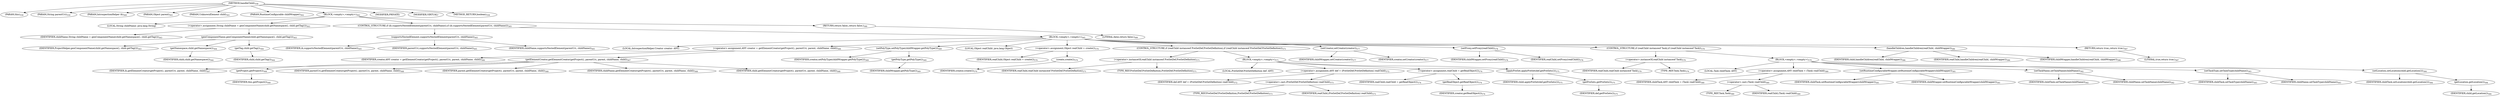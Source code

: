 digraph "handleChild" {  
"973" [label = <(METHOD,handleChild)<SUB>558</SUB>> ]
"48" [label = <(PARAM,this)<SUB>558</SUB>> ]
"974" [label = <(PARAM,String parentUri)<SUB>559</SUB>> ]
"975" [label = <(PARAM,IntrospectionHelper ih)<SUB>560</SUB>> ]
"976" [label = <(PARAM,Object parent)<SUB>561</SUB>> ]
"977" [label = <(PARAM,UnknownElement child)<SUB>561</SUB>> ]
"978" [label = <(PARAM,RuntimeConfigurable childWrapper)<SUB>562</SUB>> ]
"979" [label = <(BLOCK,&lt;empty&gt;,&lt;empty&gt;)<SUB>562</SUB>> ]
"980" [label = <(LOCAL,String childName: java.lang.String)> ]
"981" [label = <(&lt;operator&gt;.assignment,String childName = genComponentName(child.getNamespace(), child.getTag()))<SUB>563</SUB>> ]
"982" [label = <(IDENTIFIER,childName,String childName = genComponentName(child.getNamespace(), child.getTag()))<SUB>563</SUB>> ]
"983" [label = <(genComponentName,genComponentName(child.getNamespace(), child.getTag()))<SUB>563</SUB>> ]
"984" [label = <(IDENTIFIER,ProjectHelper,genComponentName(child.getNamespace(), child.getTag()))<SUB>563</SUB>> ]
"985" [label = <(getNamespace,child.getNamespace())<SUB>564</SUB>> ]
"986" [label = <(IDENTIFIER,child,child.getNamespace())<SUB>564</SUB>> ]
"987" [label = <(getTag,child.getTag())<SUB>564</SUB>> ]
"988" [label = <(IDENTIFIER,child,child.getTag())<SUB>564</SUB>> ]
"989" [label = <(CONTROL_STRUCTURE,if (ih.supportsNestedElement(parentUri, childName)),if (ih.supportsNestedElement(parentUri, childName)))<SUB>565</SUB>> ]
"990" [label = <(supportsNestedElement,supportsNestedElement(parentUri, childName))<SUB>565</SUB>> ]
"991" [label = <(IDENTIFIER,ih,supportsNestedElement(parentUri, childName))<SUB>565</SUB>> ]
"992" [label = <(IDENTIFIER,parentUri,supportsNestedElement(parentUri, childName))<SUB>565</SUB>> ]
"993" [label = <(IDENTIFIER,childName,supportsNestedElement(parentUri, childName))<SUB>565</SUB>> ]
"994" [label = <(BLOCK,&lt;empty&gt;,&lt;empty&gt;)<SUB>565</SUB>> ]
"995" [label = <(LOCAL,IntrospectionHelper.Creator creator: ANY)> ]
"996" [label = <(&lt;operator&gt;.assignment,ANY creator = getElementCreator(getProject(), parentUri, parent, childName, child))<SUB>566</SUB>> ]
"997" [label = <(IDENTIFIER,creator,ANY creator = getElementCreator(getProject(), parentUri, parent, childName, child))<SUB>566</SUB>> ]
"998" [label = <(getElementCreator,getElementCreator(getProject(), parentUri, parent, childName, child))<SUB>567</SUB>> ]
"999" [label = <(IDENTIFIER,ih,getElementCreator(getProject(), parentUri, parent, childName, child))<SUB>567</SUB>> ]
"1000" [label = <(getProject,getProject())<SUB>568</SUB>> ]
"47" [label = <(IDENTIFIER,this,getProject())<SUB>568</SUB>> ]
"1001" [label = <(IDENTIFIER,parentUri,getElementCreator(getProject(), parentUri, parent, childName, child))<SUB>568</SUB>> ]
"1002" [label = <(IDENTIFIER,parent,getElementCreator(getProject(), parentUri, parent, childName, child))<SUB>568</SUB>> ]
"1003" [label = <(IDENTIFIER,childName,getElementCreator(getProject(), parentUri, parent, childName, child))<SUB>568</SUB>> ]
"1004" [label = <(IDENTIFIER,child,getElementCreator(getProject(), parentUri, parent, childName, child))<SUB>568</SUB>> ]
"1005" [label = <(setPolyType,setPolyType(childWrapper.getPolyType()))<SUB>569</SUB>> ]
"1006" [label = <(IDENTIFIER,creator,setPolyType(childWrapper.getPolyType()))<SUB>569</SUB>> ]
"1007" [label = <(getPolyType,getPolyType())<SUB>569</SUB>> ]
"1008" [label = <(IDENTIFIER,childWrapper,getPolyType())<SUB>569</SUB>> ]
"1009" [label = <(LOCAL,Object realChild: java.lang.Object)> ]
"1010" [label = <(&lt;operator&gt;.assignment,Object realChild = create())<SUB>570</SUB>> ]
"1011" [label = <(IDENTIFIER,realChild,Object realChild = create())<SUB>570</SUB>> ]
"1012" [label = <(create,create())<SUB>570</SUB>> ]
"1013" [label = <(IDENTIFIER,creator,create())<SUB>570</SUB>> ]
"1014" [label = <(CONTROL_STRUCTURE,if (realChild instanceof PreSetDef.PreSetDefinition),if (realChild instanceof PreSetDef.PreSetDefinition))<SUB>571</SUB>> ]
"1015" [label = <(&lt;operator&gt;.instanceOf,realChild instanceof PreSetDef.PreSetDefinition)<SUB>571</SUB>> ]
"1016" [label = <(IDENTIFIER,realChild,realChild instanceof PreSetDef.PreSetDefinition)<SUB>571</SUB>> ]
"1017" [label = <(TYPE_REF,PreSetDef.PreSetDefinition,PreSetDef.PreSetDefinition)<SUB>571</SUB>> ]
"1018" [label = <(BLOCK,&lt;empty&gt;,&lt;empty&gt;)<SUB>571</SUB>> ]
"1019" [label = <(LOCAL,PreSetDef.PreSetDefinition def: ANY)> ]
"1020" [label = <(&lt;operator&gt;.assignment,ANY def = (PreSetDef.PreSetDefinition) realChild)<SUB>572</SUB>> ]
"1021" [label = <(IDENTIFIER,def,ANY def = (PreSetDef.PreSetDefinition) realChild)<SUB>572</SUB>> ]
"1022" [label = <(&lt;operator&gt;.cast,(PreSetDef.PreSetDefinition) realChild)<SUB>573</SUB>> ]
"1023" [label = <(TYPE_REF,PreSetDef.PreSetDefinition,PreSetDef.PreSetDefinition)<SUB>573</SUB>> ]
"1024" [label = <(IDENTIFIER,realChild,(PreSetDef.PreSetDefinition) realChild)<SUB>573</SUB>> ]
"1025" [label = <(&lt;operator&gt;.assignment,realChild = getRealObject())<SUB>574</SUB>> ]
"1026" [label = <(IDENTIFIER,realChild,realChild = getRealObject())<SUB>574</SUB>> ]
"1027" [label = <(getRealObject,getRealObject())<SUB>574</SUB>> ]
"1028" [label = <(IDENTIFIER,creator,getRealObject())<SUB>574</SUB>> ]
"1029" [label = <(applyPreSet,applyPreSet(def.getPreSets()))<SUB>575</SUB>> ]
"1030" [label = <(IDENTIFIER,child,applyPreSet(def.getPreSets()))<SUB>575</SUB>> ]
"1031" [label = <(getPreSets,getPreSets())<SUB>575</SUB>> ]
"1032" [label = <(IDENTIFIER,def,getPreSets())<SUB>575</SUB>> ]
"1033" [label = <(setCreator,setCreator(creator))<SUB>577</SUB>> ]
"1034" [label = <(IDENTIFIER,childWrapper,setCreator(creator))<SUB>577</SUB>> ]
"1035" [label = <(IDENTIFIER,creator,setCreator(creator))<SUB>577</SUB>> ]
"1036" [label = <(setProxy,setProxy(realChild))<SUB>578</SUB>> ]
"1037" [label = <(IDENTIFIER,childWrapper,setProxy(realChild))<SUB>578</SUB>> ]
"1038" [label = <(IDENTIFIER,realChild,setProxy(realChild))<SUB>578</SUB>> ]
"1039" [label = <(CONTROL_STRUCTURE,if (realChild instanceof Task),if (realChild instanceof Task))<SUB>579</SUB>> ]
"1040" [label = <(&lt;operator&gt;.instanceOf,realChild instanceof Task)<SUB>579</SUB>> ]
"1041" [label = <(IDENTIFIER,realChild,realChild instanceof Task)<SUB>579</SUB>> ]
"1042" [label = <(TYPE_REF,Task,Task)<SUB>579</SUB>> ]
"1043" [label = <(BLOCK,&lt;empty&gt;,&lt;empty&gt;)<SUB>579</SUB>> ]
"1044" [label = <(LOCAL,Task childTask: ANY)> ]
"1045" [label = <(&lt;operator&gt;.assignment,ANY childTask = (Task) realChild)<SUB>580</SUB>> ]
"1046" [label = <(IDENTIFIER,childTask,ANY childTask = (Task) realChild)<SUB>580</SUB>> ]
"1047" [label = <(&lt;operator&gt;.cast,(Task) realChild)<SUB>580</SUB>> ]
"1048" [label = <(TYPE_REF,Task,Task)<SUB>580</SUB>> ]
"1049" [label = <(IDENTIFIER,realChild,(Task) realChild)<SUB>580</SUB>> ]
"1050" [label = <(setRuntimeConfigurableWrapper,setRuntimeConfigurableWrapper(childWrapper))<SUB>581</SUB>> ]
"1051" [label = <(IDENTIFIER,childTask,setRuntimeConfigurableWrapper(childWrapper))<SUB>581</SUB>> ]
"1052" [label = <(IDENTIFIER,childWrapper,setRuntimeConfigurableWrapper(childWrapper))<SUB>581</SUB>> ]
"1053" [label = <(setTaskName,setTaskName(childName))<SUB>582</SUB>> ]
"1054" [label = <(IDENTIFIER,childTask,setTaskName(childName))<SUB>582</SUB>> ]
"1055" [label = <(IDENTIFIER,childName,setTaskName(childName))<SUB>582</SUB>> ]
"1056" [label = <(setTaskType,setTaskType(childName))<SUB>583</SUB>> ]
"1057" [label = <(IDENTIFIER,childTask,setTaskType(childName))<SUB>583</SUB>> ]
"1058" [label = <(IDENTIFIER,childName,setTaskType(childName))<SUB>583</SUB>> ]
"1059" [label = <(setLocation,setLocation(child.getLocation()))<SUB>584</SUB>> ]
"1060" [label = <(IDENTIFIER,childTask,setLocation(child.getLocation()))<SUB>584</SUB>> ]
"1061" [label = <(getLocation,getLocation())<SUB>584</SUB>> ]
"1062" [label = <(IDENTIFIER,child,getLocation())<SUB>584</SUB>> ]
"1063" [label = <(handleChildren,handleChildren(realChild, childWrapper))<SUB>586</SUB>> ]
"1064" [label = <(IDENTIFIER,child,handleChildren(realChild, childWrapper))<SUB>586</SUB>> ]
"1065" [label = <(IDENTIFIER,realChild,handleChildren(realChild, childWrapper))<SUB>586</SUB>> ]
"1066" [label = <(IDENTIFIER,childWrapper,handleChildren(realChild, childWrapper))<SUB>586</SUB>> ]
"1067" [label = <(RETURN,return true;,return true;)<SUB>587</SUB>> ]
"1068" [label = <(LITERAL,true,return true;)<SUB>587</SUB>> ]
"1069" [label = <(RETURN,return false;,return false;)<SUB>589</SUB>> ]
"1070" [label = <(LITERAL,false,return false;)<SUB>589</SUB>> ]
"1071" [label = <(MODIFIER,PRIVATE)> ]
"1072" [label = <(MODIFIER,VIRTUAL)> ]
"1073" [label = <(METHOD_RETURN,boolean)<SUB>558</SUB>> ]
  "973" -> "48" 
  "973" -> "974" 
  "973" -> "975" 
  "973" -> "976" 
  "973" -> "977" 
  "973" -> "978" 
  "973" -> "979" 
  "973" -> "1071" 
  "973" -> "1072" 
  "973" -> "1073" 
  "979" -> "980" 
  "979" -> "981" 
  "979" -> "989" 
  "979" -> "1069" 
  "981" -> "982" 
  "981" -> "983" 
  "983" -> "984" 
  "983" -> "985" 
  "983" -> "987" 
  "985" -> "986" 
  "987" -> "988" 
  "989" -> "990" 
  "989" -> "994" 
  "990" -> "991" 
  "990" -> "992" 
  "990" -> "993" 
  "994" -> "995" 
  "994" -> "996" 
  "994" -> "1005" 
  "994" -> "1009" 
  "994" -> "1010" 
  "994" -> "1014" 
  "994" -> "1033" 
  "994" -> "1036" 
  "994" -> "1039" 
  "994" -> "1063" 
  "994" -> "1067" 
  "996" -> "997" 
  "996" -> "998" 
  "998" -> "999" 
  "998" -> "1000" 
  "998" -> "1001" 
  "998" -> "1002" 
  "998" -> "1003" 
  "998" -> "1004" 
  "1000" -> "47" 
  "1005" -> "1006" 
  "1005" -> "1007" 
  "1007" -> "1008" 
  "1010" -> "1011" 
  "1010" -> "1012" 
  "1012" -> "1013" 
  "1014" -> "1015" 
  "1014" -> "1018" 
  "1015" -> "1016" 
  "1015" -> "1017" 
  "1018" -> "1019" 
  "1018" -> "1020" 
  "1018" -> "1025" 
  "1018" -> "1029" 
  "1020" -> "1021" 
  "1020" -> "1022" 
  "1022" -> "1023" 
  "1022" -> "1024" 
  "1025" -> "1026" 
  "1025" -> "1027" 
  "1027" -> "1028" 
  "1029" -> "1030" 
  "1029" -> "1031" 
  "1031" -> "1032" 
  "1033" -> "1034" 
  "1033" -> "1035" 
  "1036" -> "1037" 
  "1036" -> "1038" 
  "1039" -> "1040" 
  "1039" -> "1043" 
  "1040" -> "1041" 
  "1040" -> "1042" 
  "1043" -> "1044" 
  "1043" -> "1045" 
  "1043" -> "1050" 
  "1043" -> "1053" 
  "1043" -> "1056" 
  "1043" -> "1059" 
  "1045" -> "1046" 
  "1045" -> "1047" 
  "1047" -> "1048" 
  "1047" -> "1049" 
  "1050" -> "1051" 
  "1050" -> "1052" 
  "1053" -> "1054" 
  "1053" -> "1055" 
  "1056" -> "1057" 
  "1056" -> "1058" 
  "1059" -> "1060" 
  "1059" -> "1061" 
  "1061" -> "1062" 
  "1063" -> "1064" 
  "1063" -> "1065" 
  "1063" -> "1066" 
  "1067" -> "1068" 
  "1069" -> "1070" 
}
